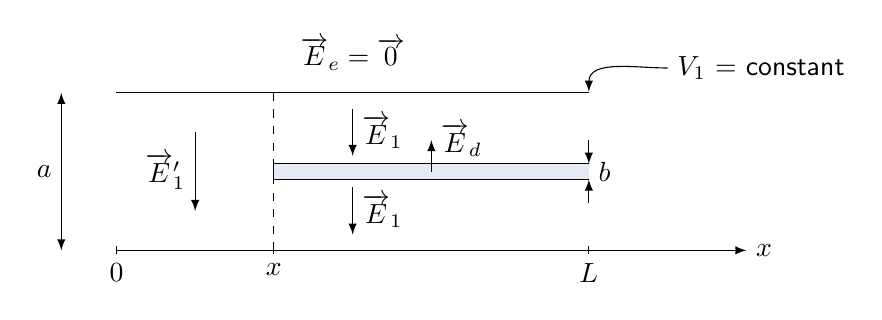\begin{tikzpicture}[>=latex, % option for nice arrows
  mark coordinate/.style={inner sep=0pt,outer sep=0pt,minimum size=3pt,
    fill=black,circle}]
  \sf
  \definecolor{red}{RGB}{221,42,43}
  \definecolor{green}{RGB}{105,182,40}
  \definecolor{blue}{RGB}{0,51,153}
  \definecolor{orange}{RGB}{192,128,64}
  \definecolor{gray}{RGB}{107,108,110}


  \fill[blue!10] (2,-0.1) rectangle (6,0.1);
  \draw[->] (0,-1) -- (8,-1) node[right] {$x$};
  \draw[] (0,1) -- (6,1);
  \draw[] (6,-0.95) -- (6,-1.05) node [below] {$L$};
  \draw[] (0,-0.95) -- (0,-1.05) node [below] {$0$};
  \draw[dashed] (2,1) -- (2,-1);
  \draw[] (2,-0.95) -- (2,-1.05) node [below] {$x$};

  \draw[<->] (-0.7,-1) -- (-0.7,1) node[left, midway] {$a$};
  \draw(6,0) node[right] {$b$};
  \draw[] (2,-0.1) -- (2,0.1) -- (6,0.1);
  \draw[] (2,-0.1) -- (6,-0.1);
  \draw[->] (6,0.4) -- (6,0.1);
  \draw[->] (6,-0.4) -- (6,-0.1);

  \path (3,1.5) node {$\overrightarrow{E}_e=\overrightarrow{0}$};
  \draw[->,yshift=-28pt](7,2.3)node[right]{$V_1$ = constant} to[out=180,in=90] (6,2.0);
  \draw[<-] (3,-0.8) -- (3,-0.2) node[midway, right] {$\overrightarrow{E}_1$};
  \draw[<-] (3,0.2) -- (3,0.8) node[midway, right] {$\overrightarrow{E}_1$};
  \draw[<-] (1,-0.5) -- (1,0.5) node[midway, left] {$\overrightarrow{E}'_1$};
  \draw[->] (4,0.0) -- (4,0.4) node[right] {$\overrightarrow{E}_d$};

\end{tikzpicture}
